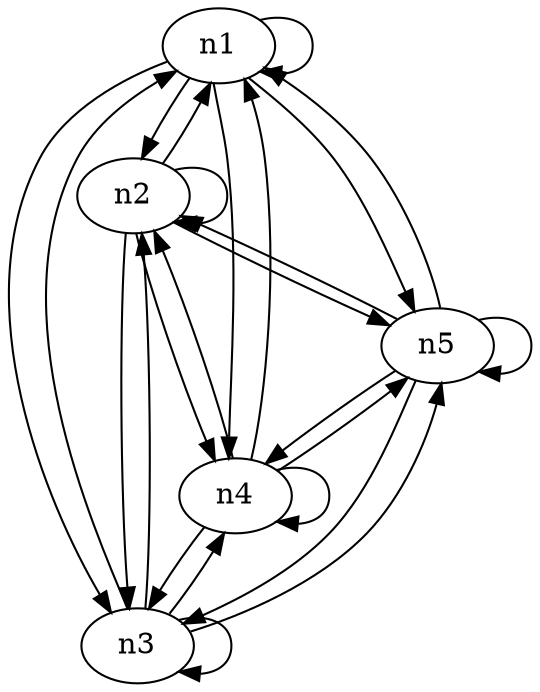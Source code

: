 digraph g {
    n1 -> n1 [];
    n1 -> n2 [];
    n1 -> n3 [];
    n1 -> n4 [];
    n1 -> n5 [];

    n2 -> n1 [];
    n2 -> n2 [];
    n2 -> n3 [];
    n2 -> n4 [];
    n2 -> n5 [];

    n3 -> n1 [];
    n3 -> n2 [];
    n3 -> n3 [];
    n3 -> n4 [];
    n3 -> n5 [];

    n4 -> n1 [];
    n4 -> n2 [];
    n4 -> n3 [];
    n4 -> n4 [];
    n4 -> n5 [];

    n5 -> n1 [];
    n5 -> n2 [];
    n5 -> n3 [];
    n5 -> n4 [];
    n5 -> n5 [];
}